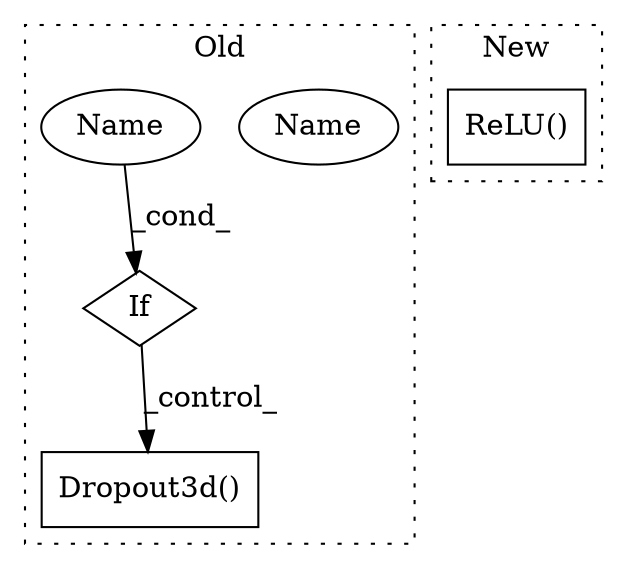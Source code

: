 digraph G {
subgraph cluster0 {
1 [label="Dropout3d()" a="75" s="2518" l="14" shape="box"];
3 [label="If" a="96" s="2482,2492" l="3,15" shape="diamond"];
4 [label="Name" a="87" s="2485" l="7" shape="ellipse"];
5 [label="Name" a="87" s="2485" l="7" shape="ellipse"];
label = "Old";
style="dotted";
}
subgraph cluster1 {
2 [label="ReLU()" a="75" s="1820" l="21" shape="box"];
label = "New";
style="dotted";
}
3 -> 1 [label="_control_"];
5 -> 3 [label="_cond_"];
}